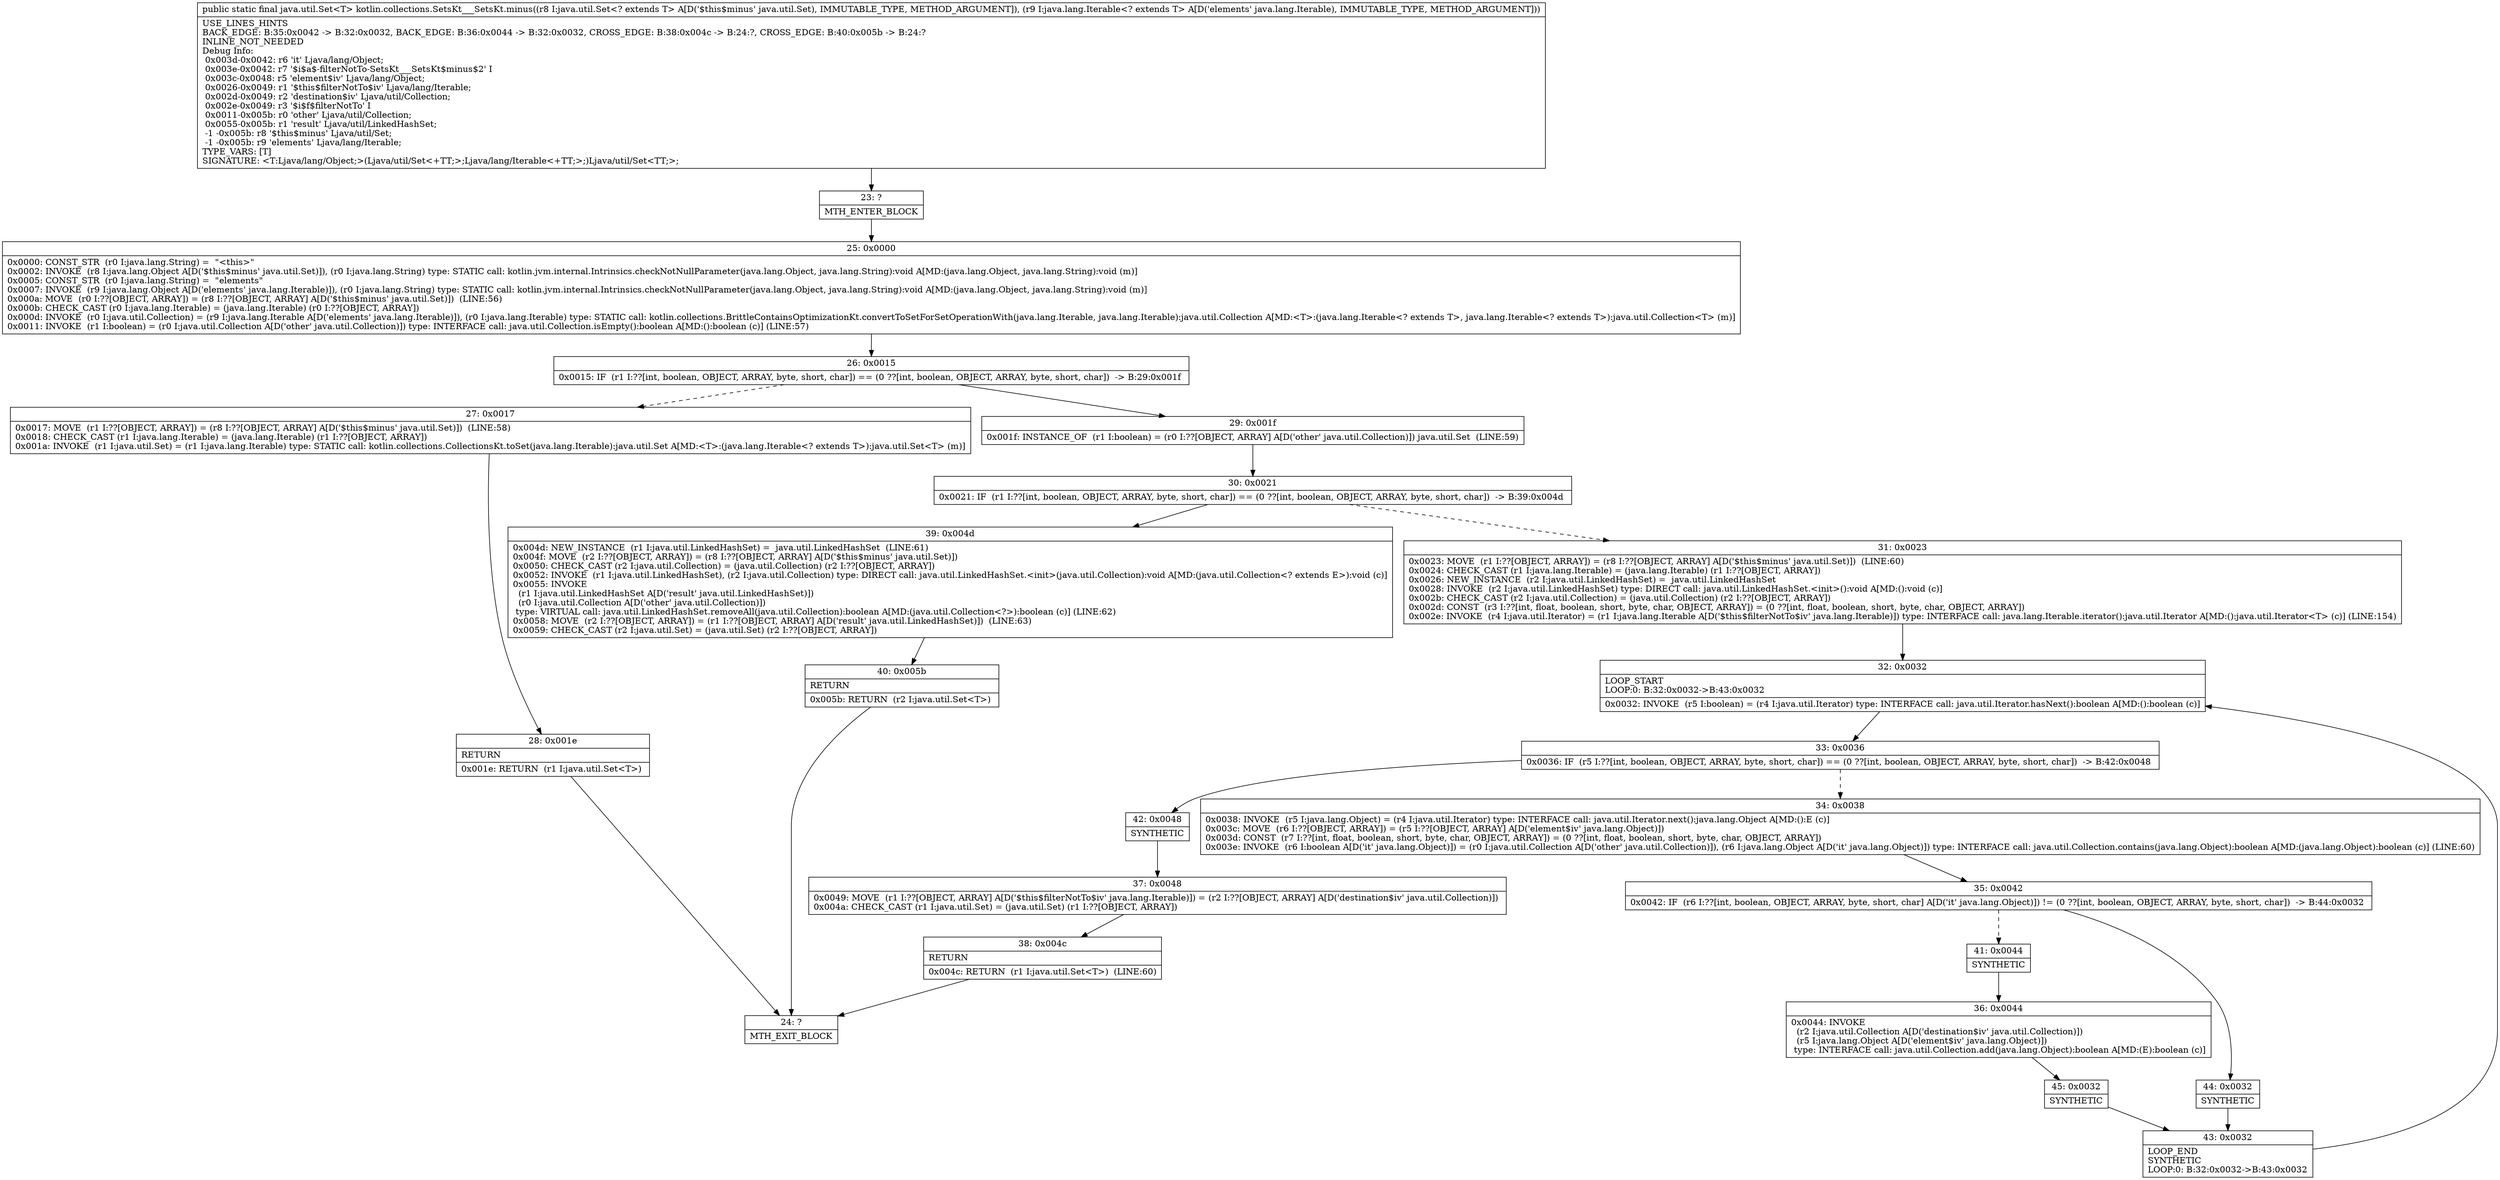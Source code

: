 digraph "CFG forkotlin.collections.SetsKt___SetsKt.minus(Ljava\/util\/Set;Ljava\/lang\/Iterable;)Ljava\/util\/Set;" {
Node_23 [shape=record,label="{23\:\ ?|MTH_ENTER_BLOCK\l}"];
Node_25 [shape=record,label="{25\:\ 0x0000|0x0000: CONST_STR  (r0 I:java.lang.String) =  \"\<this\>\" \l0x0002: INVOKE  (r8 I:java.lang.Object A[D('$this$minus' java.util.Set)]), (r0 I:java.lang.String) type: STATIC call: kotlin.jvm.internal.Intrinsics.checkNotNullParameter(java.lang.Object, java.lang.String):void A[MD:(java.lang.Object, java.lang.String):void (m)]\l0x0005: CONST_STR  (r0 I:java.lang.String) =  \"elements\" \l0x0007: INVOKE  (r9 I:java.lang.Object A[D('elements' java.lang.Iterable)]), (r0 I:java.lang.String) type: STATIC call: kotlin.jvm.internal.Intrinsics.checkNotNullParameter(java.lang.Object, java.lang.String):void A[MD:(java.lang.Object, java.lang.String):void (m)]\l0x000a: MOVE  (r0 I:??[OBJECT, ARRAY]) = (r8 I:??[OBJECT, ARRAY] A[D('$this$minus' java.util.Set)])  (LINE:56)\l0x000b: CHECK_CAST (r0 I:java.lang.Iterable) = (java.lang.Iterable) (r0 I:??[OBJECT, ARRAY]) \l0x000d: INVOKE  (r0 I:java.util.Collection) = (r9 I:java.lang.Iterable A[D('elements' java.lang.Iterable)]), (r0 I:java.lang.Iterable) type: STATIC call: kotlin.collections.BrittleContainsOptimizationKt.convertToSetForSetOperationWith(java.lang.Iterable, java.lang.Iterable):java.util.Collection A[MD:\<T\>:(java.lang.Iterable\<? extends T\>, java.lang.Iterable\<? extends T\>):java.util.Collection\<T\> (m)]\l0x0011: INVOKE  (r1 I:boolean) = (r0 I:java.util.Collection A[D('other' java.util.Collection)]) type: INTERFACE call: java.util.Collection.isEmpty():boolean A[MD:():boolean (c)] (LINE:57)\l}"];
Node_26 [shape=record,label="{26\:\ 0x0015|0x0015: IF  (r1 I:??[int, boolean, OBJECT, ARRAY, byte, short, char]) == (0 ??[int, boolean, OBJECT, ARRAY, byte, short, char])  \-\> B:29:0x001f \l}"];
Node_27 [shape=record,label="{27\:\ 0x0017|0x0017: MOVE  (r1 I:??[OBJECT, ARRAY]) = (r8 I:??[OBJECT, ARRAY] A[D('$this$minus' java.util.Set)])  (LINE:58)\l0x0018: CHECK_CAST (r1 I:java.lang.Iterable) = (java.lang.Iterable) (r1 I:??[OBJECT, ARRAY]) \l0x001a: INVOKE  (r1 I:java.util.Set) = (r1 I:java.lang.Iterable) type: STATIC call: kotlin.collections.CollectionsKt.toSet(java.lang.Iterable):java.util.Set A[MD:\<T\>:(java.lang.Iterable\<? extends T\>):java.util.Set\<T\> (m)]\l}"];
Node_28 [shape=record,label="{28\:\ 0x001e|RETURN\l|0x001e: RETURN  (r1 I:java.util.Set\<T\>) \l}"];
Node_24 [shape=record,label="{24\:\ ?|MTH_EXIT_BLOCK\l}"];
Node_29 [shape=record,label="{29\:\ 0x001f|0x001f: INSTANCE_OF  (r1 I:boolean) = (r0 I:??[OBJECT, ARRAY] A[D('other' java.util.Collection)]) java.util.Set  (LINE:59)\l}"];
Node_30 [shape=record,label="{30\:\ 0x0021|0x0021: IF  (r1 I:??[int, boolean, OBJECT, ARRAY, byte, short, char]) == (0 ??[int, boolean, OBJECT, ARRAY, byte, short, char])  \-\> B:39:0x004d \l}"];
Node_31 [shape=record,label="{31\:\ 0x0023|0x0023: MOVE  (r1 I:??[OBJECT, ARRAY]) = (r8 I:??[OBJECT, ARRAY] A[D('$this$minus' java.util.Set)])  (LINE:60)\l0x0024: CHECK_CAST (r1 I:java.lang.Iterable) = (java.lang.Iterable) (r1 I:??[OBJECT, ARRAY]) \l0x0026: NEW_INSTANCE  (r2 I:java.util.LinkedHashSet) =  java.util.LinkedHashSet \l0x0028: INVOKE  (r2 I:java.util.LinkedHashSet) type: DIRECT call: java.util.LinkedHashSet.\<init\>():void A[MD:():void (c)]\l0x002b: CHECK_CAST (r2 I:java.util.Collection) = (java.util.Collection) (r2 I:??[OBJECT, ARRAY]) \l0x002d: CONST  (r3 I:??[int, float, boolean, short, byte, char, OBJECT, ARRAY]) = (0 ??[int, float, boolean, short, byte, char, OBJECT, ARRAY]) \l0x002e: INVOKE  (r4 I:java.util.Iterator) = (r1 I:java.lang.Iterable A[D('$this$filterNotTo$iv' java.lang.Iterable)]) type: INTERFACE call: java.lang.Iterable.iterator():java.util.Iterator A[MD:():java.util.Iterator\<T\> (c)] (LINE:154)\l}"];
Node_32 [shape=record,label="{32\:\ 0x0032|LOOP_START\lLOOP:0: B:32:0x0032\-\>B:43:0x0032\l|0x0032: INVOKE  (r5 I:boolean) = (r4 I:java.util.Iterator) type: INTERFACE call: java.util.Iterator.hasNext():boolean A[MD:():boolean (c)]\l}"];
Node_33 [shape=record,label="{33\:\ 0x0036|0x0036: IF  (r5 I:??[int, boolean, OBJECT, ARRAY, byte, short, char]) == (0 ??[int, boolean, OBJECT, ARRAY, byte, short, char])  \-\> B:42:0x0048 \l}"];
Node_34 [shape=record,label="{34\:\ 0x0038|0x0038: INVOKE  (r5 I:java.lang.Object) = (r4 I:java.util.Iterator) type: INTERFACE call: java.util.Iterator.next():java.lang.Object A[MD:():E (c)]\l0x003c: MOVE  (r6 I:??[OBJECT, ARRAY]) = (r5 I:??[OBJECT, ARRAY] A[D('element$iv' java.lang.Object)]) \l0x003d: CONST  (r7 I:??[int, float, boolean, short, byte, char, OBJECT, ARRAY]) = (0 ??[int, float, boolean, short, byte, char, OBJECT, ARRAY]) \l0x003e: INVOKE  (r6 I:boolean A[D('it' java.lang.Object)]) = (r0 I:java.util.Collection A[D('other' java.util.Collection)]), (r6 I:java.lang.Object A[D('it' java.lang.Object)]) type: INTERFACE call: java.util.Collection.contains(java.lang.Object):boolean A[MD:(java.lang.Object):boolean (c)] (LINE:60)\l}"];
Node_35 [shape=record,label="{35\:\ 0x0042|0x0042: IF  (r6 I:??[int, boolean, OBJECT, ARRAY, byte, short, char] A[D('it' java.lang.Object)]) != (0 ??[int, boolean, OBJECT, ARRAY, byte, short, char])  \-\> B:44:0x0032 \l}"];
Node_41 [shape=record,label="{41\:\ 0x0044|SYNTHETIC\l}"];
Node_36 [shape=record,label="{36\:\ 0x0044|0x0044: INVOKE  \l  (r2 I:java.util.Collection A[D('destination$iv' java.util.Collection)])\l  (r5 I:java.lang.Object A[D('element$iv' java.lang.Object)])\l type: INTERFACE call: java.util.Collection.add(java.lang.Object):boolean A[MD:(E):boolean (c)]\l}"];
Node_45 [shape=record,label="{45\:\ 0x0032|SYNTHETIC\l}"];
Node_43 [shape=record,label="{43\:\ 0x0032|LOOP_END\lSYNTHETIC\lLOOP:0: B:32:0x0032\-\>B:43:0x0032\l}"];
Node_44 [shape=record,label="{44\:\ 0x0032|SYNTHETIC\l}"];
Node_42 [shape=record,label="{42\:\ 0x0048|SYNTHETIC\l}"];
Node_37 [shape=record,label="{37\:\ 0x0048|0x0049: MOVE  (r1 I:??[OBJECT, ARRAY] A[D('$this$filterNotTo$iv' java.lang.Iterable)]) = (r2 I:??[OBJECT, ARRAY] A[D('destination$iv' java.util.Collection)]) \l0x004a: CHECK_CAST (r1 I:java.util.Set) = (java.util.Set) (r1 I:??[OBJECT, ARRAY]) \l}"];
Node_38 [shape=record,label="{38\:\ 0x004c|RETURN\l|0x004c: RETURN  (r1 I:java.util.Set\<T\>)  (LINE:60)\l}"];
Node_39 [shape=record,label="{39\:\ 0x004d|0x004d: NEW_INSTANCE  (r1 I:java.util.LinkedHashSet) =  java.util.LinkedHashSet  (LINE:61)\l0x004f: MOVE  (r2 I:??[OBJECT, ARRAY]) = (r8 I:??[OBJECT, ARRAY] A[D('$this$minus' java.util.Set)]) \l0x0050: CHECK_CAST (r2 I:java.util.Collection) = (java.util.Collection) (r2 I:??[OBJECT, ARRAY]) \l0x0052: INVOKE  (r1 I:java.util.LinkedHashSet), (r2 I:java.util.Collection) type: DIRECT call: java.util.LinkedHashSet.\<init\>(java.util.Collection):void A[MD:(java.util.Collection\<? extends E\>):void (c)]\l0x0055: INVOKE  \l  (r1 I:java.util.LinkedHashSet A[D('result' java.util.LinkedHashSet)])\l  (r0 I:java.util.Collection A[D('other' java.util.Collection)])\l type: VIRTUAL call: java.util.LinkedHashSet.removeAll(java.util.Collection):boolean A[MD:(java.util.Collection\<?\>):boolean (c)] (LINE:62)\l0x0058: MOVE  (r2 I:??[OBJECT, ARRAY]) = (r1 I:??[OBJECT, ARRAY] A[D('result' java.util.LinkedHashSet)])  (LINE:63)\l0x0059: CHECK_CAST (r2 I:java.util.Set) = (java.util.Set) (r2 I:??[OBJECT, ARRAY]) \l}"];
Node_40 [shape=record,label="{40\:\ 0x005b|RETURN\l|0x005b: RETURN  (r2 I:java.util.Set\<T\>) \l}"];
MethodNode[shape=record,label="{public static final java.util.Set\<T\> kotlin.collections.SetsKt___SetsKt.minus((r8 I:java.util.Set\<? extends T\> A[D('$this$minus' java.util.Set), IMMUTABLE_TYPE, METHOD_ARGUMENT]), (r9 I:java.lang.Iterable\<? extends T\> A[D('elements' java.lang.Iterable), IMMUTABLE_TYPE, METHOD_ARGUMENT]))  | USE_LINES_HINTS\lBACK_EDGE: B:35:0x0042 \-\> B:32:0x0032, BACK_EDGE: B:36:0x0044 \-\> B:32:0x0032, CROSS_EDGE: B:38:0x004c \-\> B:24:?, CROSS_EDGE: B:40:0x005b \-\> B:24:?\lINLINE_NOT_NEEDED\lDebug Info:\l  0x003d\-0x0042: r6 'it' Ljava\/lang\/Object;\l  0x003e\-0x0042: r7 '$i$a$\-filterNotTo\-SetsKt___SetsKt$minus$2' I\l  0x003c\-0x0048: r5 'element$iv' Ljava\/lang\/Object;\l  0x0026\-0x0049: r1 '$this$filterNotTo$iv' Ljava\/lang\/Iterable;\l  0x002d\-0x0049: r2 'destination$iv' Ljava\/util\/Collection;\l  0x002e\-0x0049: r3 '$i$f$filterNotTo' I\l  0x0011\-0x005b: r0 'other' Ljava\/util\/Collection;\l  0x0055\-0x005b: r1 'result' Ljava\/util\/LinkedHashSet;\l  \-1 \-0x005b: r8 '$this$minus' Ljava\/util\/Set;\l  \-1 \-0x005b: r9 'elements' Ljava\/lang\/Iterable;\lTYPE_VARS: [T]\lSIGNATURE: \<T:Ljava\/lang\/Object;\>(Ljava\/util\/Set\<+TT;\>;Ljava\/lang\/Iterable\<+TT;\>;)Ljava\/util\/Set\<TT;\>;\l}"];
MethodNode -> Node_23;Node_23 -> Node_25;
Node_25 -> Node_26;
Node_26 -> Node_27[style=dashed];
Node_26 -> Node_29;
Node_27 -> Node_28;
Node_28 -> Node_24;
Node_29 -> Node_30;
Node_30 -> Node_31[style=dashed];
Node_30 -> Node_39;
Node_31 -> Node_32;
Node_32 -> Node_33;
Node_33 -> Node_34[style=dashed];
Node_33 -> Node_42;
Node_34 -> Node_35;
Node_35 -> Node_41[style=dashed];
Node_35 -> Node_44;
Node_41 -> Node_36;
Node_36 -> Node_45;
Node_45 -> Node_43;
Node_43 -> Node_32;
Node_44 -> Node_43;
Node_42 -> Node_37;
Node_37 -> Node_38;
Node_38 -> Node_24;
Node_39 -> Node_40;
Node_40 -> Node_24;
}

